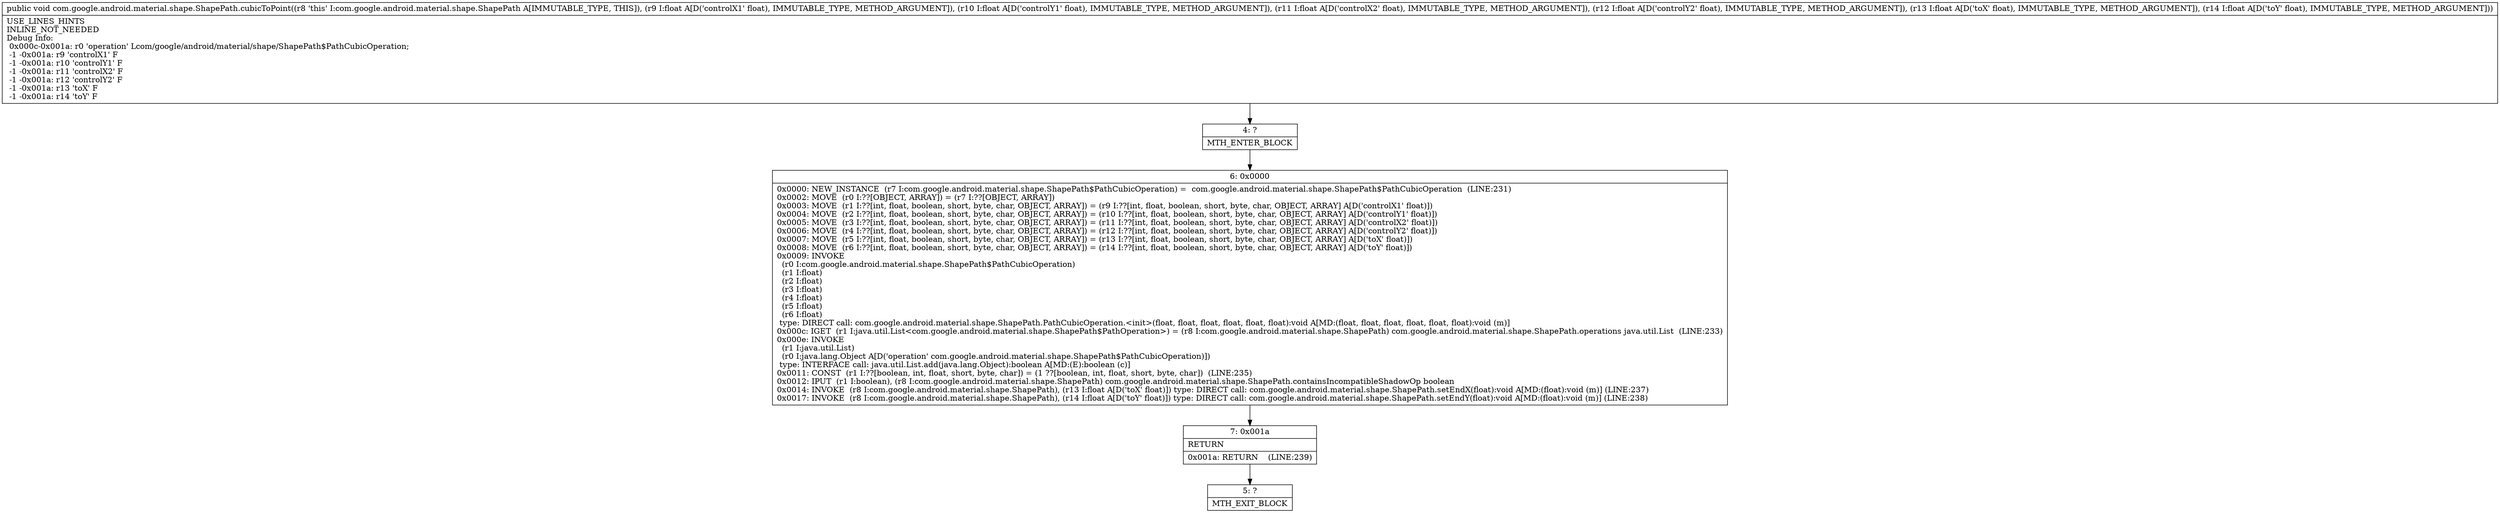 digraph "CFG forcom.google.android.material.shape.ShapePath.cubicToPoint(FFFFFF)V" {
Node_4 [shape=record,label="{4\:\ ?|MTH_ENTER_BLOCK\l}"];
Node_6 [shape=record,label="{6\:\ 0x0000|0x0000: NEW_INSTANCE  (r7 I:com.google.android.material.shape.ShapePath$PathCubicOperation) =  com.google.android.material.shape.ShapePath$PathCubicOperation  (LINE:231)\l0x0002: MOVE  (r0 I:??[OBJECT, ARRAY]) = (r7 I:??[OBJECT, ARRAY]) \l0x0003: MOVE  (r1 I:??[int, float, boolean, short, byte, char, OBJECT, ARRAY]) = (r9 I:??[int, float, boolean, short, byte, char, OBJECT, ARRAY] A[D('controlX1' float)]) \l0x0004: MOVE  (r2 I:??[int, float, boolean, short, byte, char, OBJECT, ARRAY]) = (r10 I:??[int, float, boolean, short, byte, char, OBJECT, ARRAY] A[D('controlY1' float)]) \l0x0005: MOVE  (r3 I:??[int, float, boolean, short, byte, char, OBJECT, ARRAY]) = (r11 I:??[int, float, boolean, short, byte, char, OBJECT, ARRAY] A[D('controlX2' float)]) \l0x0006: MOVE  (r4 I:??[int, float, boolean, short, byte, char, OBJECT, ARRAY]) = (r12 I:??[int, float, boolean, short, byte, char, OBJECT, ARRAY] A[D('controlY2' float)]) \l0x0007: MOVE  (r5 I:??[int, float, boolean, short, byte, char, OBJECT, ARRAY]) = (r13 I:??[int, float, boolean, short, byte, char, OBJECT, ARRAY] A[D('toX' float)]) \l0x0008: MOVE  (r6 I:??[int, float, boolean, short, byte, char, OBJECT, ARRAY]) = (r14 I:??[int, float, boolean, short, byte, char, OBJECT, ARRAY] A[D('toY' float)]) \l0x0009: INVOKE  \l  (r0 I:com.google.android.material.shape.ShapePath$PathCubicOperation)\l  (r1 I:float)\l  (r2 I:float)\l  (r3 I:float)\l  (r4 I:float)\l  (r5 I:float)\l  (r6 I:float)\l type: DIRECT call: com.google.android.material.shape.ShapePath.PathCubicOperation.\<init\>(float, float, float, float, float, float):void A[MD:(float, float, float, float, float, float):void (m)]\l0x000c: IGET  (r1 I:java.util.List\<com.google.android.material.shape.ShapePath$PathOperation\>) = (r8 I:com.google.android.material.shape.ShapePath) com.google.android.material.shape.ShapePath.operations java.util.List  (LINE:233)\l0x000e: INVOKE  \l  (r1 I:java.util.List)\l  (r0 I:java.lang.Object A[D('operation' com.google.android.material.shape.ShapePath$PathCubicOperation)])\l type: INTERFACE call: java.util.List.add(java.lang.Object):boolean A[MD:(E):boolean (c)]\l0x0011: CONST  (r1 I:??[boolean, int, float, short, byte, char]) = (1 ??[boolean, int, float, short, byte, char])  (LINE:235)\l0x0012: IPUT  (r1 I:boolean), (r8 I:com.google.android.material.shape.ShapePath) com.google.android.material.shape.ShapePath.containsIncompatibleShadowOp boolean \l0x0014: INVOKE  (r8 I:com.google.android.material.shape.ShapePath), (r13 I:float A[D('toX' float)]) type: DIRECT call: com.google.android.material.shape.ShapePath.setEndX(float):void A[MD:(float):void (m)] (LINE:237)\l0x0017: INVOKE  (r8 I:com.google.android.material.shape.ShapePath), (r14 I:float A[D('toY' float)]) type: DIRECT call: com.google.android.material.shape.ShapePath.setEndY(float):void A[MD:(float):void (m)] (LINE:238)\l}"];
Node_7 [shape=record,label="{7\:\ 0x001a|RETURN\l|0x001a: RETURN    (LINE:239)\l}"];
Node_5 [shape=record,label="{5\:\ ?|MTH_EXIT_BLOCK\l}"];
MethodNode[shape=record,label="{public void com.google.android.material.shape.ShapePath.cubicToPoint((r8 'this' I:com.google.android.material.shape.ShapePath A[IMMUTABLE_TYPE, THIS]), (r9 I:float A[D('controlX1' float), IMMUTABLE_TYPE, METHOD_ARGUMENT]), (r10 I:float A[D('controlY1' float), IMMUTABLE_TYPE, METHOD_ARGUMENT]), (r11 I:float A[D('controlX2' float), IMMUTABLE_TYPE, METHOD_ARGUMENT]), (r12 I:float A[D('controlY2' float), IMMUTABLE_TYPE, METHOD_ARGUMENT]), (r13 I:float A[D('toX' float), IMMUTABLE_TYPE, METHOD_ARGUMENT]), (r14 I:float A[D('toY' float), IMMUTABLE_TYPE, METHOD_ARGUMENT]))  | USE_LINES_HINTS\lINLINE_NOT_NEEDED\lDebug Info:\l  0x000c\-0x001a: r0 'operation' Lcom\/google\/android\/material\/shape\/ShapePath$PathCubicOperation;\l  \-1 \-0x001a: r9 'controlX1' F\l  \-1 \-0x001a: r10 'controlY1' F\l  \-1 \-0x001a: r11 'controlX2' F\l  \-1 \-0x001a: r12 'controlY2' F\l  \-1 \-0x001a: r13 'toX' F\l  \-1 \-0x001a: r14 'toY' F\l}"];
MethodNode -> Node_4;Node_4 -> Node_6;
Node_6 -> Node_7;
Node_7 -> Node_5;
}

